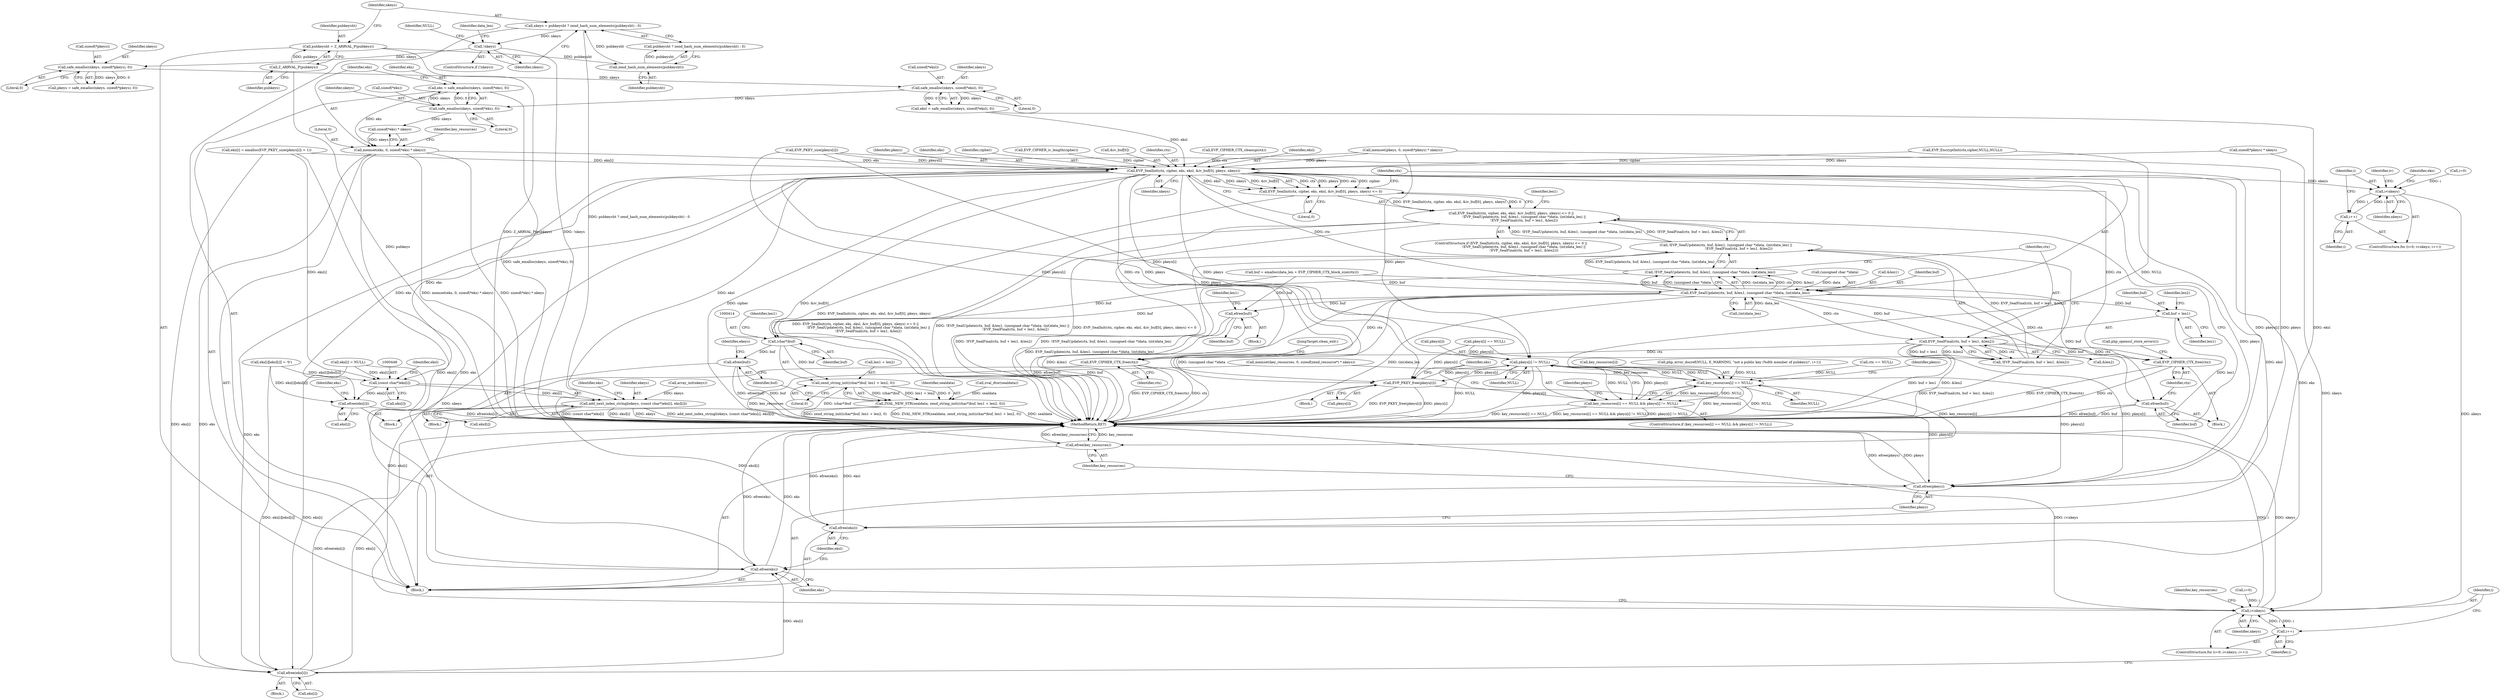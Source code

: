 digraph "0_php_91826a311dd37f4c4e5d605fa7af331e80ddd4c3@API" {
"1000242" [label="(Call,eks = safe_emalloc(nkeys, sizeof(*eks), 0))"];
"1000244" [label="(Call,safe_emalloc(nkeys, sizeof(*eks), 0))"];
"1000236" [label="(Call,safe_emalloc(nkeys, sizeof(*eksl), 0))"];
"1000228" [label="(Call,safe_emalloc(nkeys, sizeof(*pkeys), 0))"];
"1000177" [label="(Call,!nkeys)"];
"1000169" [label="(Call,nkeys = pubkeysht ? zend_hash_num_elements(pubkeysht) : 0)"];
"1000173" [label="(Call,zend_hash_num_elements(pubkeysht))"];
"1000165" [label="(Call,pubkeysht = Z_ARRVAL_P(pubkeys))"];
"1000167" [label="(Call,Z_ARRVAL_P(pubkeys))"];
"1000250" [label="(Call,memset(eks, 0, sizeof(*eks) * nkeys))"];
"1000360" [label="(Call,EVP_SealInit(ctx, cipher, eks, eksl, &iv_buf[0], pkeys, nkeys))"];
"1000359" [label="(Call,EVP_SealInit(ctx, cipher, eks, eksl, &iv_buf[0], pkeys, nkeys) <= 0)"];
"1000358" [label="(Call,EVP_SealInit(ctx, cipher, eks, eksl, &iv_buf[0], pkeys, nkeys) <= 0 ||\n                        !EVP_SealUpdate(ctx, buf, &len1, (unsigned char *)data, (int)data_len) ||\n                        !EVP_SealFinal(ctx, buf + len1, &len2))"];
"1000374" [label="(Call,EVP_SealUpdate(ctx, buf, &len1, (unsigned char *)data, (int)data_len))"];
"1000373" [label="(Call,!EVP_SealUpdate(ctx, buf, &len1, (unsigned char *)data, (int)data_len))"];
"1000372" [label="(Call,!EVP_SealUpdate(ctx, buf, &len1, (unsigned char *)data, (int)data_len) ||\n                        !EVP_SealFinal(ctx, buf + len1, &len2))"];
"1000386" [label="(Call,EVP_SealFinal(ctx, buf + len1, &len2))"];
"1000385" [label="(Call,!EVP_SealFinal(ctx, buf + len1, &len2))"];
"1000396" [label="(Call,EVP_CIPHER_CTX_free(ctx))"];
"1000490" [label="(Call,EVP_CIPHER_CTX_free(ctx))"];
"1000388" [label="(Call,buf + len1)"];
"1000394" [label="(Call,efree(buf))"];
"1000413" [label="(Call,(char*)buf)"];
"1000412" [label="(Call,zend_string_init((char*)buf, len1 + len2, 0))"];
"1000410" [label="(Call,ZVAL_NEW_STR(sealdata, zend_string_init((char*)buf, len1 + len2, 0)))"];
"1000420" [label="(Call,efree(buf))"];
"1000484" [label="(Call,efree(buf))"];
"1000430" [label="(Call,i<nkeys)"];
"1000433" [label="(Call,i++)"];
"1000497" [label="(Call,i<nkeys)"];
"1000500" [label="(Call,i++)"];
"1000447" [label="(Call,(const char*)eks[i])"];
"1000445" [label="(Call,add_next_index_stringl(ekeys, (const char*)eks[i], eksl[i]))"];
"1000531" [label="(Call,efree(eksl))"];
"1000455" [label="(Call,efree(eks[i]))"];
"1000510" [label="(Call,pkeys[i] != NULL)"];
"1000505" [label="(Call,key_resources[i] == NULL)"];
"1000504" [label="(Call,key_resources[i] == NULL && pkeys[i] != NULL)"];
"1000535" [label="(Call,efree(key_resources))"];
"1000516" [label="(Call,EVP_PKEY_free(pkeys[i]))"];
"1000533" [label="(Call,efree(pkeys))"];
"1000525" [label="(Call,efree(eks[i]))"];
"1000529" [label="(Call,efree(eks))"];
"1000246" [label="(Call,sizeof(*eks))"];
"1000465" [label="(Identifier,iv)"];
"1000524" [label="(Block,)"];
"1000412" [label="(Call,zend_string_init((char*)buf, len1 + len2, 0))"];
"1000517" [label="(Call,pkeys[i])"];
"1000415" [label="(Identifier,buf)"];
"1000439" [label="(Identifier,eks)"];
"1000358" [label="(Call,EVP_SealInit(ctx, cipher, eks, eksl, &iv_buf[0], pkeys, nkeys) <= 0 ||\n                        !EVP_SealUpdate(ctx, buf, &len1, (unsigned char *)data, (int)data_len) ||\n                        !EVP_SealFinal(ctx, buf + len1, &len2))"];
"1000252" [label="(Literal,0)"];
"1000369" [label="(Identifier,pkeys)"];
"1000375" [label="(Identifier,ctx)"];
"1000417" [label="(Identifier,len1)"];
"1000243" [label="(Identifier,eks)"];
"1000509" [label="(Identifier,NULL)"];
"1000389" [label="(Identifier,buf)"];
"1000492" [label="(JumpTarget,clean_exit:)"];
"1000360" [label="(Call,EVP_SealInit(ctx, cipher, eks, eksl, &iv_buf[0], pkeys, nkeys))"];
"1000363" [label="(Identifier,eks)"];
"1000392" [label="(Identifier,len2)"];
"1000498" [label="(Identifier,i)"];
"1000504" [label="(Call,key_resources[i] == NULL && pkeys[i] != NULL)"];
"1000245" [label="(Identifier,nkeys)"];
"1000534" [label="(Identifier,pkeys)"];
"1000455" [label="(Call,efree(eks[i]))"];
"1000511" [label="(Call,pkeys[i])"];
"1000170" [label="(Identifier,nkeys)"];
"1000397" [label="(Identifier,ctx)"];
"1000390" [label="(Identifier,len1)"];
"1000501" [label="(Identifier,i)"];
"1000461" [label="(Identifier,eks)"];
"1000529" [label="(Call,efree(eks))"];
"1000446" [label="(Identifier,ekeys)"];
"1000377" [label="(Call,&len1)"];
"1000483" [label="(Block,)"];
"1000493" [label="(ControlStructure,for (i=0; i<nkeys; i++))"];
"1000503" [label="(ControlStructure,if (key_resources[i] == NULL && pkeys[i] != NULL))"];
"1000176" [label="(ControlStructure,if (!nkeys))"];
"1000167" [label="(Call,Z_ARRVAL_P(pubkeys))"];
"1000535" [label="(Call,efree(key_resources))"];
"1000485" [label="(Identifier,buf)"];
"1000396" [label="(Call,EVP_CIPHER_CTX_free(ctx))"];
"1000424" [label="(Call,array_init(ekeys))"];
"1000506" [label="(Call,key_resources[i])"];
"1000404" [label="(Identifier,len1)"];
"1000373" [label="(Call,!EVP_SealUpdate(ctx, buf, &len1, (unsigned char *)data, (int)data_len))"];
"1000359" [label="(Call,EVP_SealInit(ctx, cipher, eks, eksl, &iv_buf[0], pkeys, nkeys) <= 0)"];
"1000382" [label="(Call,(int)data_len)"];
"1000362" [label="(Identifier,cipher)"];
"1000484" [label="(Call,efree(buf))"];
"1000532" [label="(Identifier,eksl)"];
"1000395" [label="(Identifier,buf)"];
"1000244" [label="(Call,safe_emalloc(nkeys, sizeof(*eks), 0))"];
"1000530" [label="(Identifier,eks)"];
"1000305" [label="(Call,php_error_docref(NULL, E_WARNING, \"not a public key (%dth member of pubkeys)\", i+1))"];
"1000251" [label="(Identifier,eks)"];
"1000237" [label="(Identifier,nkeys)"];
"1000499" [label="(Identifier,nkeys)"];
"1000166" [label="(Identifier,pubkeysht)"];
"1000447" [label="(Call,(const char*)eks[i])"];
"1000522" [label="(Identifier,eks)"];
"1000387" [label="(Identifier,ctx)"];
"1000488" [label="(Identifier,len1)"];
"1000230" [label="(Call,sizeof(*pkeys))"];
"1000177" [label="(Call,!nkeys)"];
"1000537" [label="(MethodReturn,RET)"];
"1000434" [label="(Identifier,i)"];
"1000433" [label="(Call,i++)"];
"1000388" [label="(Call,buf + len1)"];
"1000249" [label="(Literal,0)"];
"1000453" [label="(Identifier,eksl)"];
"1000435" [label="(Block,)"];
"1000371" [label="(Literal,0)"];
"1000320" [label="(Call,EVP_PKEY_size(pkeys[i]))"];
"1000181" [label="(Identifier,NULL)"];
"1000299" [label="(Call,pkeys[i] == NULL)"];
"1000432" [label="(Identifier,nkeys)"];
"1000497" [label="(Call,i<nkeys)"];
"1000226" [label="(Call,pkeys = safe_emalloc(nkeys, sizeof(*pkeys), 0))"];
"1000490" [label="(Call,EVP_CIPHER_CTX_free(ctx))"];
"1000236" [label="(Call,safe_emalloc(nkeys, sizeof(*eksl), 0))"];
"1000385" [label="(Call,!EVP_SealFinal(ctx, buf + len1, &len2))"];
"1000391" [label="(Call,&len2)"];
"1000421" [label="(Identifier,buf)"];
"1000510" [label="(Call,pkeys[i] != NULL)"];
"1000423" [label="(Identifier,ekeys)"];
"1000408" [label="(Call,zval_dtor(sealdata))"];
"1000507" [label="(Identifier,key_resources)"];
"1000174" [label="(Identifier,pubkeysht)"];
"1000372" [label="(Call,!EVP_SealUpdate(ctx, buf, &len1, (unsigned char *)data, (int)data_len) ||\n                        !EVP_SealFinal(ctx, buf + len1, &len2))"];
"1000173" [label="(Call,zend_hash_num_elements(pubkeysht))"];
"1000386" [label="(Call,EVP_SealFinal(ctx, buf + len1, &len2))"];
"1000105" [label="(Block,)"];
"1000505" [label="(Call,key_resources[i] == NULL)"];
"1000427" [label="(Call,i=0)"];
"1000374" [label="(Call,EVP_SealUpdate(ctx, buf, &len1, (unsigned char *)data, (int)data_len))"];
"1000459" [label="(Call,eks[i] = NULL)"];
"1000250" [label="(Call,memset(eks, 0, sizeof(*eks) * nkeys))"];
"1000229" [label="(Identifier,nkeys)"];
"1000410" [label="(Call,ZVAL_NEW_STR(sealdata, zend_string_init((char*)buf, len1 + len2, 0)))"];
"1000398" [label="(Call,php_openssl_store_errors())"];
"1000165" [label="(Call,pubkeysht = Z_ARRVAL_P(pubkeys))"];
"1000357" [label="(ControlStructure,if (EVP_SealInit(ctx, cipher, eks, eksl, &iv_buf[0], pkeys, nkeys) <= 0 ||\n                        !EVP_SealUpdate(ctx, buf, &len1, (unsigned char *)data, (int)data_len) ||\n                        !EVP_SealFinal(ctx, buf + len1, &len2)))"];
"1000456" [label="(Call,eks[i])"];
"1000234" [label="(Call,eksl = safe_emalloc(nkeys, sizeof(*eksl), 0))"];
"1000533" [label="(Call,efree(pkeys))"];
"1000431" [label="(Identifier,i)"];
"1000333" [label="(Call,ctx == NULL)"];
"1000394" [label="(Call,efree(buf))"];
"1000211" [label="(Call,EVP_CIPHER_iv_length(cipher))"];
"1000426" [label="(ControlStructure,for (i=0; i<nkeys; i++))"];
"1000514" [label="(Identifier,NULL)"];
"1000259" [label="(Identifier,key_resources)"];
"1000238" [label="(Call,sizeof(*eksl))"];
"1000419" [label="(Literal,0)"];
"1000376" [label="(Identifier,buf)"];
"1000430" [label="(Call,i<nkeys)"];
"1000365" [label="(Call,&iv_buf[0])"];
"1000494" [label="(Call,i=0)"];
"1000275" [label="(Call,sizeof(*pkeys) * nkeys)"];
"1000169" [label="(Call,nkeys = pubkeysht ? zend_hash_num_elements(pubkeysht) : 0)"];
"1000526" [label="(Call,eks[i])"];
"1000186" [label="(Identifier,data_len)"];
"1000515" [label="(Block,)"];
"1000178" [label="(Identifier,nkeys)"];
"1000348" [label="(Call,buf = emalloc(data_len + EVP_CIPHER_CTX_block_size(ctx)))"];
"1000457" [label="(Identifier,eks)"];
"1000449" [label="(Call,eks[i])"];
"1000233" [label="(Literal,0)"];
"1000361" [label="(Identifier,ctx)"];
"1000355" [label="(Call,EVP_CIPHER_CTX_cleanup(ctx))"];
"1000536" [label="(Identifier,key_resources)"];
"1000512" [label="(Identifier,pkeys)"];
"1000314" [label="(Call,eks[i] = emalloc(EVP_PKEY_size(pkeys[i]) + 1))"];
"1000411" [label="(Identifier,sealdata)"];
"1000416" [label="(Call,len1 + len2)"];
"1000379" [label="(Call,(unsigned char *)data)"];
"1000491" [label="(Identifier,ctx)"];
"1000242" [label="(Call,eks = safe_emalloc(nkeys, sizeof(*eks), 0))"];
"1000531" [label="(Call,efree(eksl))"];
"1000265" [label="(Call,memset(key_resources, 0, sizeof(zend_resource*) * nkeys))"];
"1000241" [label="(Literal,0)"];
"1000337" [label="(Call,EVP_EncryptInit(ctx,cipher,NULL,NULL))"];
"1000228" [label="(Call,safe_emalloc(nkeys, sizeof(*pkeys), 0))"];
"1000364" [label="(Identifier,eksl)"];
"1000407" [label="(Block,)"];
"1000413" [label="(Call,(char*)buf)"];
"1000253" [label="(Call,sizeof(*eks) * nkeys)"];
"1000500" [label="(Call,i++)"];
"1000168" [label="(Identifier,pubkeys)"];
"1000525" [label="(Call,efree(eks[i]))"];
"1000516" [label="(Call,EVP_PKEY_free(pkeys[i]))"];
"1000518" [label="(Identifier,pkeys)"];
"1000272" [label="(Call,memset(pkeys, 0, sizeof(*pkeys) * nkeys))"];
"1000445" [label="(Call,add_next_index_stringl(ekeys, (const char*)eks[i], eksl[i]))"];
"1000393" [label="(Block,)"];
"1000452" [label="(Call,eksl[i])"];
"1000420" [label="(Call,efree(buf))"];
"1000171" [label="(Call,pubkeysht ? zend_hash_num_elements(pubkeysht) : 0)"];
"1000436" [label="(Call,eks[i][eksl[i]] = '\0')"];
"1000370" [label="(Identifier,nkeys)"];
"1000242" -> "1000105"  [label="AST: "];
"1000242" -> "1000244"  [label="CFG: "];
"1000243" -> "1000242"  [label="AST: "];
"1000244" -> "1000242"  [label="AST: "];
"1000251" -> "1000242"  [label="CFG: "];
"1000242" -> "1000537"  [label="DDG: safe_emalloc(nkeys, sizeof(*eks), 0)"];
"1000244" -> "1000242"  [label="DDG: nkeys"];
"1000244" -> "1000242"  [label="DDG: 0"];
"1000242" -> "1000250"  [label="DDG: eks"];
"1000244" -> "1000249"  [label="CFG: "];
"1000245" -> "1000244"  [label="AST: "];
"1000246" -> "1000244"  [label="AST: "];
"1000249" -> "1000244"  [label="AST: "];
"1000236" -> "1000244"  [label="DDG: nkeys"];
"1000244" -> "1000253"  [label="DDG: nkeys"];
"1000236" -> "1000234"  [label="AST: "];
"1000236" -> "1000241"  [label="CFG: "];
"1000237" -> "1000236"  [label="AST: "];
"1000238" -> "1000236"  [label="AST: "];
"1000241" -> "1000236"  [label="AST: "];
"1000234" -> "1000236"  [label="CFG: "];
"1000236" -> "1000234"  [label="DDG: nkeys"];
"1000236" -> "1000234"  [label="DDG: 0"];
"1000228" -> "1000236"  [label="DDG: nkeys"];
"1000228" -> "1000226"  [label="AST: "];
"1000228" -> "1000233"  [label="CFG: "];
"1000229" -> "1000228"  [label="AST: "];
"1000230" -> "1000228"  [label="AST: "];
"1000233" -> "1000228"  [label="AST: "];
"1000226" -> "1000228"  [label="CFG: "];
"1000228" -> "1000226"  [label="DDG: nkeys"];
"1000228" -> "1000226"  [label="DDG: 0"];
"1000177" -> "1000228"  [label="DDG: nkeys"];
"1000177" -> "1000176"  [label="AST: "];
"1000177" -> "1000178"  [label="CFG: "];
"1000178" -> "1000177"  [label="AST: "];
"1000181" -> "1000177"  [label="CFG: "];
"1000186" -> "1000177"  [label="CFG: "];
"1000177" -> "1000537"  [label="DDG: !nkeys"];
"1000169" -> "1000177"  [label="DDG: nkeys"];
"1000169" -> "1000105"  [label="AST: "];
"1000169" -> "1000171"  [label="CFG: "];
"1000170" -> "1000169"  [label="AST: "];
"1000171" -> "1000169"  [label="AST: "];
"1000178" -> "1000169"  [label="CFG: "];
"1000169" -> "1000537"  [label="DDG: pubkeysht ? zend_hash_num_elements(pubkeysht) : 0"];
"1000173" -> "1000169"  [label="DDG: pubkeysht"];
"1000173" -> "1000171"  [label="AST: "];
"1000173" -> "1000174"  [label="CFG: "];
"1000174" -> "1000173"  [label="AST: "];
"1000171" -> "1000173"  [label="CFG: "];
"1000173" -> "1000171"  [label="DDG: pubkeysht"];
"1000165" -> "1000173"  [label="DDG: pubkeysht"];
"1000165" -> "1000105"  [label="AST: "];
"1000165" -> "1000167"  [label="CFG: "];
"1000166" -> "1000165"  [label="AST: "];
"1000167" -> "1000165"  [label="AST: "];
"1000170" -> "1000165"  [label="CFG: "];
"1000165" -> "1000537"  [label="DDG: Z_ARRVAL_P(pubkeys)"];
"1000167" -> "1000165"  [label="DDG: pubkeys"];
"1000167" -> "1000168"  [label="CFG: "];
"1000168" -> "1000167"  [label="AST: "];
"1000167" -> "1000537"  [label="DDG: pubkeys"];
"1000250" -> "1000105"  [label="AST: "];
"1000250" -> "1000253"  [label="CFG: "];
"1000251" -> "1000250"  [label="AST: "];
"1000252" -> "1000250"  [label="AST: "];
"1000253" -> "1000250"  [label="AST: "];
"1000259" -> "1000250"  [label="CFG: "];
"1000250" -> "1000537"  [label="DDG: sizeof(*eks) * nkeys"];
"1000250" -> "1000537"  [label="DDG: memset(eks, 0, sizeof(*eks) * nkeys)"];
"1000253" -> "1000250"  [label="DDG: nkeys"];
"1000250" -> "1000360"  [label="DDG: eks"];
"1000250" -> "1000525"  [label="DDG: eks"];
"1000250" -> "1000529"  [label="DDG: eks"];
"1000360" -> "1000359"  [label="AST: "];
"1000360" -> "1000370"  [label="CFG: "];
"1000361" -> "1000360"  [label="AST: "];
"1000362" -> "1000360"  [label="AST: "];
"1000363" -> "1000360"  [label="AST: "];
"1000364" -> "1000360"  [label="AST: "];
"1000365" -> "1000360"  [label="AST: "];
"1000369" -> "1000360"  [label="AST: "];
"1000370" -> "1000360"  [label="AST: "];
"1000371" -> "1000360"  [label="CFG: "];
"1000360" -> "1000537"  [label="DDG: &iv_buf[0]"];
"1000360" -> "1000537"  [label="DDG: cipher"];
"1000360" -> "1000359"  [label="DDG: ctx"];
"1000360" -> "1000359"  [label="DDG: pkeys"];
"1000360" -> "1000359"  [label="DDG: eks"];
"1000360" -> "1000359"  [label="DDG: cipher"];
"1000360" -> "1000359"  [label="DDG: eksl"];
"1000360" -> "1000359"  [label="DDG: nkeys"];
"1000360" -> "1000359"  [label="DDG: &iv_buf[0]"];
"1000355" -> "1000360"  [label="DDG: ctx"];
"1000337" -> "1000360"  [label="DDG: cipher"];
"1000211" -> "1000360"  [label="DDG: cipher"];
"1000314" -> "1000360"  [label="DDG: eks[i]"];
"1000234" -> "1000360"  [label="DDG: eksl"];
"1000272" -> "1000360"  [label="DDG: pkeys"];
"1000320" -> "1000360"  [label="DDG: pkeys[i]"];
"1000275" -> "1000360"  [label="DDG: nkeys"];
"1000360" -> "1000374"  [label="DDG: ctx"];
"1000360" -> "1000396"  [label="DDG: ctx"];
"1000360" -> "1000430"  [label="DDG: nkeys"];
"1000360" -> "1000447"  [label="DDG: eks"];
"1000360" -> "1000445"  [label="DDG: eksl"];
"1000360" -> "1000455"  [label="DDG: eks"];
"1000360" -> "1000490"  [label="DDG: ctx"];
"1000360" -> "1000497"  [label="DDG: nkeys"];
"1000360" -> "1000510"  [label="DDG: pkeys"];
"1000360" -> "1000516"  [label="DDG: pkeys"];
"1000360" -> "1000525"  [label="DDG: eks"];
"1000360" -> "1000529"  [label="DDG: eks"];
"1000360" -> "1000531"  [label="DDG: eksl"];
"1000360" -> "1000533"  [label="DDG: pkeys"];
"1000359" -> "1000358"  [label="AST: "];
"1000359" -> "1000371"  [label="CFG: "];
"1000371" -> "1000359"  [label="AST: "];
"1000375" -> "1000359"  [label="CFG: "];
"1000358" -> "1000359"  [label="CFG: "];
"1000359" -> "1000537"  [label="DDG: EVP_SealInit(ctx, cipher, eks, eksl, &iv_buf[0], pkeys, nkeys)"];
"1000359" -> "1000358"  [label="DDG: EVP_SealInit(ctx, cipher, eks, eksl, &iv_buf[0], pkeys, nkeys)"];
"1000359" -> "1000358"  [label="DDG: 0"];
"1000358" -> "1000357"  [label="AST: "];
"1000358" -> "1000372"  [label="CFG: "];
"1000372" -> "1000358"  [label="AST: "];
"1000395" -> "1000358"  [label="CFG: "];
"1000404" -> "1000358"  [label="CFG: "];
"1000358" -> "1000537"  [label="DDG: EVP_SealInit(ctx, cipher, eks, eksl, &iv_buf[0], pkeys, nkeys) <= 0 ||\n                        !EVP_SealUpdate(ctx, buf, &len1, (unsigned char *)data, (int)data_len) ||\n                        !EVP_SealFinal(ctx, buf + len1, &len2)"];
"1000358" -> "1000537"  [label="DDG: !EVP_SealUpdate(ctx, buf, &len1, (unsigned char *)data, (int)data_len) ||\n                        !EVP_SealFinal(ctx, buf + len1, &len2)"];
"1000358" -> "1000537"  [label="DDG: EVP_SealInit(ctx, cipher, eks, eksl, &iv_buf[0], pkeys, nkeys) <= 0"];
"1000372" -> "1000358"  [label="DDG: !EVP_SealUpdate(ctx, buf, &len1, (unsigned char *)data, (int)data_len)"];
"1000372" -> "1000358"  [label="DDG: !EVP_SealFinal(ctx, buf + len1, &len2)"];
"1000374" -> "1000373"  [label="AST: "];
"1000374" -> "1000382"  [label="CFG: "];
"1000375" -> "1000374"  [label="AST: "];
"1000376" -> "1000374"  [label="AST: "];
"1000377" -> "1000374"  [label="AST: "];
"1000379" -> "1000374"  [label="AST: "];
"1000382" -> "1000374"  [label="AST: "];
"1000373" -> "1000374"  [label="CFG: "];
"1000374" -> "1000537"  [label="DDG: &len1"];
"1000374" -> "1000537"  [label="DDG: (unsigned char *)data"];
"1000374" -> "1000537"  [label="DDG: (int)data_len"];
"1000374" -> "1000373"  [label="DDG: (int)data_len"];
"1000374" -> "1000373"  [label="DDG: ctx"];
"1000374" -> "1000373"  [label="DDG: &len1"];
"1000374" -> "1000373"  [label="DDG: buf"];
"1000374" -> "1000373"  [label="DDG: (unsigned char *)data"];
"1000348" -> "1000374"  [label="DDG: buf"];
"1000379" -> "1000374"  [label="DDG: data"];
"1000382" -> "1000374"  [label="DDG: data_len"];
"1000374" -> "1000386"  [label="DDG: ctx"];
"1000374" -> "1000386"  [label="DDG: buf"];
"1000374" -> "1000388"  [label="DDG: buf"];
"1000374" -> "1000394"  [label="DDG: buf"];
"1000374" -> "1000396"  [label="DDG: ctx"];
"1000374" -> "1000413"  [label="DDG: buf"];
"1000374" -> "1000484"  [label="DDG: buf"];
"1000374" -> "1000490"  [label="DDG: ctx"];
"1000373" -> "1000372"  [label="AST: "];
"1000387" -> "1000373"  [label="CFG: "];
"1000372" -> "1000373"  [label="CFG: "];
"1000373" -> "1000537"  [label="DDG: EVP_SealUpdate(ctx, buf, &len1, (unsigned char *)data, (int)data_len)"];
"1000373" -> "1000372"  [label="DDG: EVP_SealUpdate(ctx, buf, &len1, (unsigned char *)data, (int)data_len)"];
"1000372" -> "1000385"  [label="CFG: "];
"1000385" -> "1000372"  [label="AST: "];
"1000372" -> "1000537"  [label="DDG: !EVP_SealUpdate(ctx, buf, &len1, (unsigned char *)data, (int)data_len)"];
"1000372" -> "1000537"  [label="DDG: !EVP_SealFinal(ctx, buf + len1, &len2)"];
"1000385" -> "1000372"  [label="DDG: EVP_SealFinal(ctx, buf + len1, &len2)"];
"1000386" -> "1000385"  [label="AST: "];
"1000386" -> "1000391"  [label="CFG: "];
"1000387" -> "1000386"  [label="AST: "];
"1000388" -> "1000386"  [label="AST: "];
"1000391" -> "1000386"  [label="AST: "];
"1000385" -> "1000386"  [label="CFG: "];
"1000386" -> "1000537"  [label="DDG: buf + len1"];
"1000386" -> "1000537"  [label="DDG: &len2"];
"1000386" -> "1000385"  [label="DDG: ctx"];
"1000386" -> "1000385"  [label="DDG: buf + len1"];
"1000386" -> "1000385"  [label="DDG: &len2"];
"1000386" -> "1000396"  [label="DDG: ctx"];
"1000386" -> "1000490"  [label="DDG: ctx"];
"1000385" -> "1000537"  [label="DDG: EVP_SealFinal(ctx, buf + len1, &len2)"];
"1000396" -> "1000393"  [label="AST: "];
"1000396" -> "1000397"  [label="CFG: "];
"1000397" -> "1000396"  [label="AST: "];
"1000398" -> "1000396"  [label="CFG: "];
"1000396" -> "1000537"  [label="DDG: EVP_CIPHER_CTX_free(ctx)"];
"1000396" -> "1000537"  [label="DDG: ctx"];
"1000490" -> "1000105"  [label="AST: "];
"1000490" -> "1000491"  [label="CFG: "];
"1000491" -> "1000490"  [label="AST: "];
"1000492" -> "1000490"  [label="CFG: "];
"1000490" -> "1000537"  [label="DDG: ctx"];
"1000490" -> "1000537"  [label="DDG: EVP_CIPHER_CTX_free(ctx)"];
"1000388" -> "1000390"  [label="CFG: "];
"1000389" -> "1000388"  [label="AST: "];
"1000390" -> "1000388"  [label="AST: "];
"1000392" -> "1000388"  [label="CFG: "];
"1000388" -> "1000537"  [label="DDG: len1"];
"1000394" -> "1000393"  [label="AST: "];
"1000394" -> "1000395"  [label="CFG: "];
"1000395" -> "1000394"  [label="AST: "];
"1000397" -> "1000394"  [label="CFG: "];
"1000394" -> "1000537"  [label="DDG: efree(buf)"];
"1000394" -> "1000537"  [label="DDG: buf"];
"1000348" -> "1000394"  [label="DDG: buf"];
"1000413" -> "1000412"  [label="AST: "];
"1000413" -> "1000415"  [label="CFG: "];
"1000414" -> "1000413"  [label="AST: "];
"1000415" -> "1000413"  [label="AST: "];
"1000417" -> "1000413"  [label="CFG: "];
"1000413" -> "1000412"  [label="DDG: buf"];
"1000348" -> "1000413"  [label="DDG: buf"];
"1000413" -> "1000420"  [label="DDG: buf"];
"1000412" -> "1000410"  [label="AST: "];
"1000412" -> "1000419"  [label="CFG: "];
"1000416" -> "1000412"  [label="AST: "];
"1000419" -> "1000412"  [label="AST: "];
"1000410" -> "1000412"  [label="CFG: "];
"1000412" -> "1000537"  [label="DDG: (char*)buf"];
"1000412" -> "1000410"  [label="DDG: (char*)buf"];
"1000412" -> "1000410"  [label="DDG: len1 + len2"];
"1000412" -> "1000410"  [label="DDG: 0"];
"1000410" -> "1000407"  [label="AST: "];
"1000411" -> "1000410"  [label="AST: "];
"1000421" -> "1000410"  [label="CFG: "];
"1000410" -> "1000537"  [label="DDG: sealdata"];
"1000410" -> "1000537"  [label="DDG: zend_string_init((char*)buf, len1 + len2, 0)"];
"1000410" -> "1000537"  [label="DDG: ZVAL_NEW_STR(sealdata, zend_string_init((char*)buf, len1 + len2, 0))"];
"1000408" -> "1000410"  [label="DDG: sealdata"];
"1000420" -> "1000407"  [label="AST: "];
"1000420" -> "1000421"  [label="CFG: "];
"1000421" -> "1000420"  [label="AST: "];
"1000423" -> "1000420"  [label="CFG: "];
"1000420" -> "1000537"  [label="DDG: efree(buf)"];
"1000420" -> "1000537"  [label="DDG: buf"];
"1000484" -> "1000483"  [label="AST: "];
"1000484" -> "1000485"  [label="CFG: "];
"1000485" -> "1000484"  [label="AST: "];
"1000488" -> "1000484"  [label="CFG: "];
"1000484" -> "1000537"  [label="DDG: buf"];
"1000484" -> "1000537"  [label="DDG: efree(buf)"];
"1000348" -> "1000484"  [label="DDG: buf"];
"1000430" -> "1000426"  [label="AST: "];
"1000430" -> "1000432"  [label="CFG: "];
"1000431" -> "1000430"  [label="AST: "];
"1000432" -> "1000430"  [label="AST: "];
"1000439" -> "1000430"  [label="CFG: "];
"1000465" -> "1000430"  [label="CFG: "];
"1000427" -> "1000430"  [label="DDG: i"];
"1000433" -> "1000430"  [label="DDG: i"];
"1000430" -> "1000433"  [label="DDG: i"];
"1000430" -> "1000497"  [label="DDG: nkeys"];
"1000433" -> "1000426"  [label="AST: "];
"1000433" -> "1000434"  [label="CFG: "];
"1000434" -> "1000433"  [label="AST: "];
"1000431" -> "1000433"  [label="CFG: "];
"1000497" -> "1000493"  [label="AST: "];
"1000497" -> "1000499"  [label="CFG: "];
"1000498" -> "1000497"  [label="AST: "];
"1000499" -> "1000497"  [label="AST: "];
"1000507" -> "1000497"  [label="CFG: "];
"1000530" -> "1000497"  [label="CFG: "];
"1000497" -> "1000537"  [label="DDG: i"];
"1000497" -> "1000537"  [label="DDG: i<nkeys"];
"1000497" -> "1000537"  [label="DDG: nkeys"];
"1000494" -> "1000497"  [label="DDG: i"];
"1000500" -> "1000497"  [label="DDG: i"];
"1000275" -> "1000497"  [label="DDG: nkeys"];
"1000497" -> "1000500"  [label="DDG: i"];
"1000500" -> "1000493"  [label="AST: "];
"1000500" -> "1000501"  [label="CFG: "];
"1000501" -> "1000500"  [label="AST: "];
"1000498" -> "1000500"  [label="CFG: "];
"1000447" -> "1000445"  [label="AST: "];
"1000447" -> "1000449"  [label="CFG: "];
"1000448" -> "1000447"  [label="AST: "];
"1000449" -> "1000447"  [label="AST: "];
"1000453" -> "1000447"  [label="CFG: "];
"1000447" -> "1000445"  [label="DDG: eks[i]"];
"1000459" -> "1000447"  [label="DDG: eks[i]"];
"1000314" -> "1000447"  [label="DDG: eks[i]"];
"1000436" -> "1000447"  [label="DDG: eks[i][eksl[i]]"];
"1000447" -> "1000455"  [label="DDG: eks[i]"];
"1000445" -> "1000435"  [label="AST: "];
"1000445" -> "1000452"  [label="CFG: "];
"1000446" -> "1000445"  [label="AST: "];
"1000452" -> "1000445"  [label="AST: "];
"1000457" -> "1000445"  [label="CFG: "];
"1000445" -> "1000537"  [label="DDG: (const char*)eks[i]"];
"1000445" -> "1000537"  [label="DDG: eksl[i]"];
"1000445" -> "1000537"  [label="DDG: ekeys"];
"1000445" -> "1000537"  [label="DDG: add_next_index_stringl(ekeys, (const char*)eks[i], eksl[i])"];
"1000424" -> "1000445"  [label="DDG: ekeys"];
"1000445" -> "1000531"  [label="DDG: eksl[i]"];
"1000531" -> "1000105"  [label="AST: "];
"1000531" -> "1000532"  [label="CFG: "];
"1000532" -> "1000531"  [label="AST: "];
"1000534" -> "1000531"  [label="CFG: "];
"1000531" -> "1000537"  [label="DDG: efree(eksl)"];
"1000531" -> "1000537"  [label="DDG: eksl"];
"1000234" -> "1000531"  [label="DDG: eksl"];
"1000455" -> "1000435"  [label="AST: "];
"1000455" -> "1000456"  [label="CFG: "];
"1000456" -> "1000455"  [label="AST: "];
"1000461" -> "1000455"  [label="CFG: "];
"1000455" -> "1000537"  [label="DDG: efree(eks[i])"];
"1000436" -> "1000455"  [label="DDG: eks[i][eksl[i]]"];
"1000510" -> "1000504"  [label="AST: "];
"1000510" -> "1000514"  [label="CFG: "];
"1000511" -> "1000510"  [label="AST: "];
"1000514" -> "1000510"  [label="AST: "];
"1000504" -> "1000510"  [label="CFG: "];
"1000510" -> "1000537"  [label="DDG: NULL"];
"1000510" -> "1000537"  [label="DDG: pkeys[i]"];
"1000510" -> "1000505"  [label="DDG: NULL"];
"1000510" -> "1000504"  [label="DDG: pkeys[i]"];
"1000510" -> "1000504"  [label="DDG: NULL"];
"1000299" -> "1000510"  [label="DDG: pkeys[i]"];
"1000272" -> "1000510"  [label="DDG: pkeys"];
"1000320" -> "1000510"  [label="DDG: pkeys[i]"];
"1000516" -> "1000510"  [label="DDG: pkeys[i]"];
"1000505" -> "1000510"  [label="DDG: NULL"];
"1000510" -> "1000516"  [label="DDG: pkeys[i]"];
"1000510" -> "1000533"  [label="DDG: pkeys[i]"];
"1000505" -> "1000504"  [label="AST: "];
"1000505" -> "1000509"  [label="CFG: "];
"1000506" -> "1000505"  [label="AST: "];
"1000509" -> "1000505"  [label="AST: "];
"1000512" -> "1000505"  [label="CFG: "];
"1000504" -> "1000505"  [label="CFG: "];
"1000505" -> "1000537"  [label="DDG: NULL"];
"1000505" -> "1000537"  [label="DDG: key_resources[i]"];
"1000505" -> "1000504"  [label="DDG: key_resources[i]"];
"1000505" -> "1000504"  [label="DDG: NULL"];
"1000265" -> "1000505"  [label="DDG: key_resources"];
"1000305" -> "1000505"  [label="DDG: NULL"];
"1000337" -> "1000505"  [label="DDG: NULL"];
"1000333" -> "1000505"  [label="DDG: NULL"];
"1000505" -> "1000535"  [label="DDG: key_resources[i]"];
"1000504" -> "1000503"  [label="AST: "];
"1000518" -> "1000504"  [label="CFG: "];
"1000522" -> "1000504"  [label="CFG: "];
"1000504" -> "1000537"  [label="DDG: key_resources[i] == NULL"];
"1000504" -> "1000537"  [label="DDG: key_resources[i] == NULL && pkeys[i] != NULL"];
"1000504" -> "1000537"  [label="DDG: pkeys[i] != NULL"];
"1000535" -> "1000105"  [label="AST: "];
"1000535" -> "1000536"  [label="CFG: "];
"1000536" -> "1000535"  [label="AST: "];
"1000537" -> "1000535"  [label="CFG: "];
"1000535" -> "1000537"  [label="DDG: key_resources"];
"1000535" -> "1000537"  [label="DDG: efree(key_resources)"];
"1000265" -> "1000535"  [label="DDG: key_resources"];
"1000516" -> "1000515"  [label="AST: "];
"1000516" -> "1000517"  [label="CFG: "];
"1000517" -> "1000516"  [label="AST: "];
"1000522" -> "1000516"  [label="CFG: "];
"1000516" -> "1000537"  [label="DDG: EVP_PKEY_free(pkeys[i])"];
"1000516" -> "1000537"  [label="DDG: pkeys[i]"];
"1000299" -> "1000516"  [label="DDG: pkeys[i]"];
"1000272" -> "1000516"  [label="DDG: pkeys"];
"1000320" -> "1000516"  [label="DDG: pkeys[i]"];
"1000516" -> "1000533"  [label="DDG: pkeys[i]"];
"1000533" -> "1000105"  [label="AST: "];
"1000533" -> "1000534"  [label="CFG: "];
"1000534" -> "1000533"  [label="AST: "];
"1000536" -> "1000533"  [label="CFG: "];
"1000533" -> "1000537"  [label="DDG: efree(pkeys)"];
"1000533" -> "1000537"  [label="DDG: pkeys"];
"1000299" -> "1000533"  [label="DDG: pkeys[i]"];
"1000272" -> "1000533"  [label="DDG: pkeys"];
"1000320" -> "1000533"  [label="DDG: pkeys[i]"];
"1000525" -> "1000524"  [label="AST: "];
"1000525" -> "1000526"  [label="CFG: "];
"1000526" -> "1000525"  [label="AST: "];
"1000501" -> "1000525"  [label="CFG: "];
"1000525" -> "1000537"  [label="DDG: efree(eks[i])"];
"1000525" -> "1000537"  [label="DDG: eks[i]"];
"1000459" -> "1000525"  [label="DDG: eks[i]"];
"1000314" -> "1000525"  [label="DDG: eks[i]"];
"1000436" -> "1000525"  [label="DDG: eks[i][eksl[i]]"];
"1000525" -> "1000529"  [label="DDG: eks[i]"];
"1000529" -> "1000105"  [label="AST: "];
"1000529" -> "1000530"  [label="CFG: "];
"1000530" -> "1000529"  [label="AST: "];
"1000532" -> "1000529"  [label="CFG: "];
"1000529" -> "1000537"  [label="DDG: eks"];
"1000529" -> "1000537"  [label="DDG: efree(eks)"];
"1000459" -> "1000529"  [label="DDG: eks[i]"];
"1000314" -> "1000529"  [label="DDG: eks[i]"];
}

